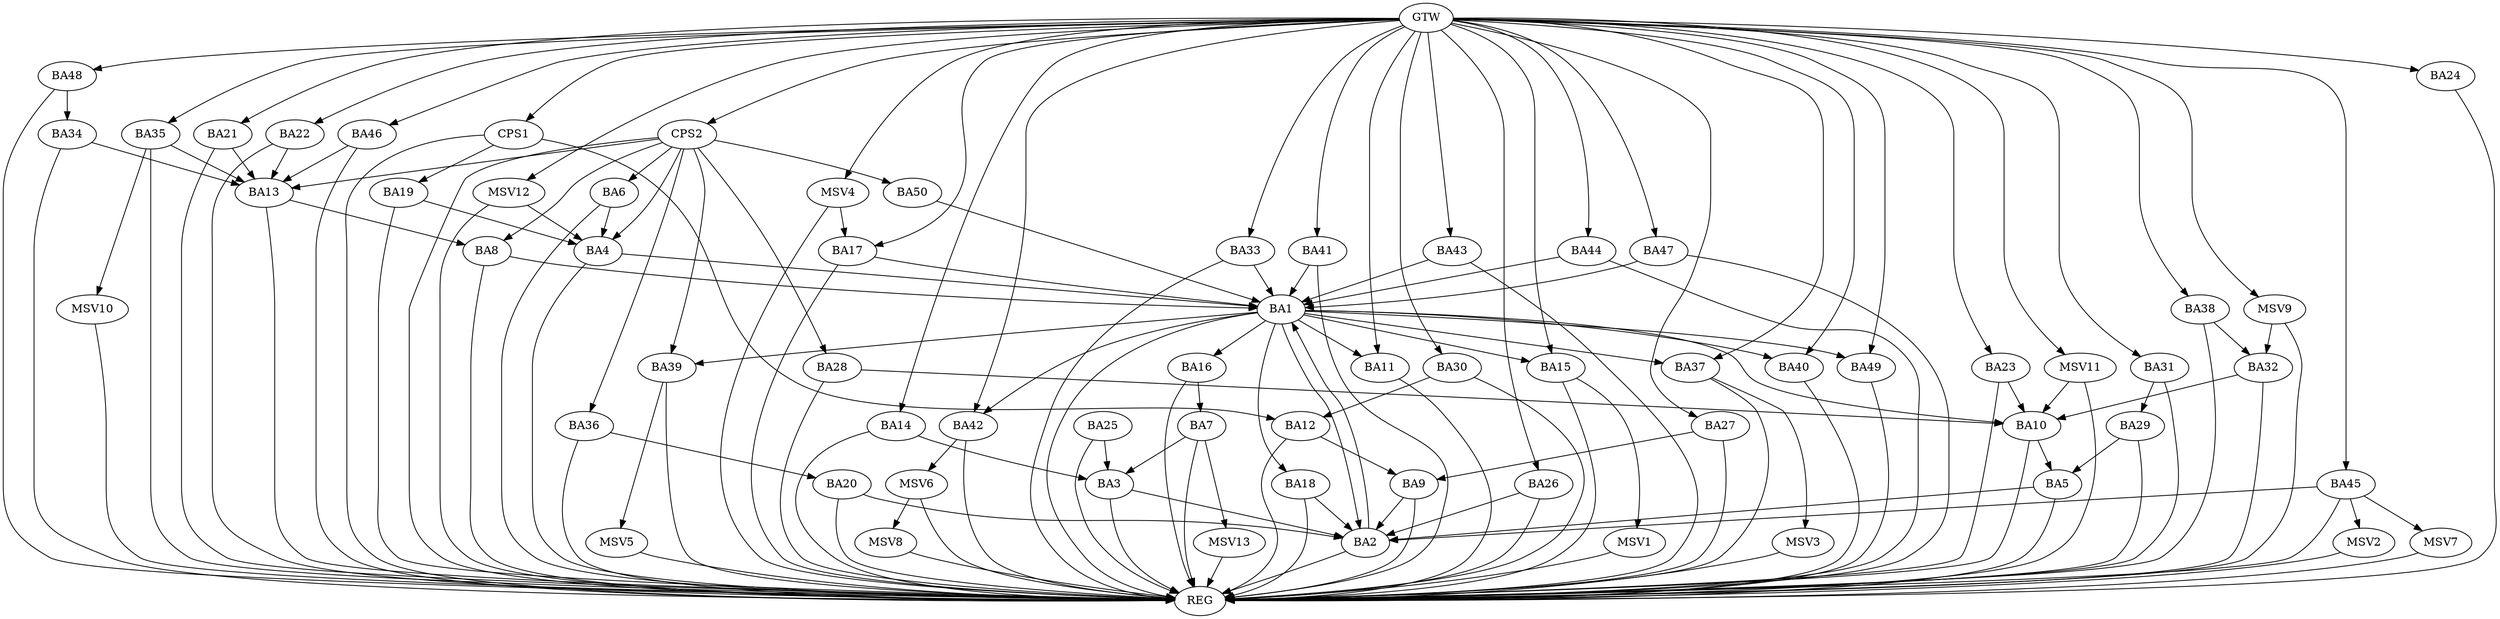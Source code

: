 strict digraph G {
  BA1 [ label="BA1" ];
  BA2 [ label="BA2" ];
  BA3 [ label="BA3" ];
  BA4 [ label="BA4" ];
  BA5 [ label="BA5" ];
  BA6 [ label="BA6" ];
  BA7 [ label="BA7" ];
  BA8 [ label="BA8" ];
  BA9 [ label="BA9" ];
  BA10 [ label="BA10" ];
  BA11 [ label="BA11" ];
  BA12 [ label="BA12" ];
  BA13 [ label="BA13" ];
  BA14 [ label="BA14" ];
  BA15 [ label="BA15" ];
  BA16 [ label="BA16" ];
  BA17 [ label="BA17" ];
  BA18 [ label="BA18" ];
  BA19 [ label="BA19" ];
  BA20 [ label="BA20" ];
  BA21 [ label="BA21" ];
  BA22 [ label="BA22" ];
  BA23 [ label="BA23" ];
  BA24 [ label="BA24" ];
  BA25 [ label="BA25" ];
  BA26 [ label="BA26" ];
  BA27 [ label="BA27" ];
  BA28 [ label="BA28" ];
  BA29 [ label="BA29" ];
  BA30 [ label="BA30" ];
  BA31 [ label="BA31" ];
  BA32 [ label="BA32" ];
  BA33 [ label="BA33" ];
  BA34 [ label="BA34" ];
  BA35 [ label="BA35" ];
  BA36 [ label="BA36" ];
  BA37 [ label="BA37" ];
  BA38 [ label="BA38" ];
  BA39 [ label="BA39" ];
  BA40 [ label="BA40" ];
  BA41 [ label="BA41" ];
  BA42 [ label="BA42" ];
  BA43 [ label="BA43" ];
  BA44 [ label="BA44" ];
  BA45 [ label="BA45" ];
  BA46 [ label="BA46" ];
  BA47 [ label="BA47" ];
  BA48 [ label="BA48" ];
  BA49 [ label="BA49" ];
  BA50 [ label="BA50" ];
  CPS1 [ label="CPS1" ];
  CPS2 [ label="CPS2" ];
  GTW [ label="GTW" ];
  REG [ label="REG" ];
  MSV1 [ label="MSV1" ];
  MSV2 [ label="MSV2" ];
  MSV3 [ label="MSV3" ];
  MSV4 [ label="MSV4" ];
  MSV5 [ label="MSV5" ];
  MSV6 [ label="MSV6" ];
  MSV7 [ label="MSV7" ];
  MSV8 [ label="MSV8" ];
  MSV9 [ label="MSV9" ];
  MSV10 [ label="MSV10" ];
  MSV11 [ label="MSV11" ];
  MSV12 [ label="MSV12" ];
  MSV13 [ label="MSV13" ];
  BA1 -> BA2;
  BA2 -> BA1;
  BA3 -> BA2;
  BA4 -> BA1;
  BA5 -> BA2;
  BA6 -> BA4;
  BA7 -> BA3;
  BA8 -> BA1;
  BA9 -> BA2;
  BA10 -> BA5;
  BA12 -> BA9;
  BA13 -> BA8;
  BA14 -> BA3;
  BA16 -> BA7;
  BA17 -> BA1;
  BA18 -> BA2;
  BA19 -> BA4;
  BA20 -> BA2;
  BA21 -> BA13;
  BA22 -> BA13;
  BA23 -> BA10;
  BA25 -> BA3;
  BA26 -> BA2;
  BA27 -> BA9;
  BA28 -> BA10;
  BA29 -> BA5;
  BA30 -> BA12;
  BA31 -> BA29;
  BA32 -> BA10;
  BA33 -> BA1;
  BA34 -> BA13;
  BA35 -> BA13;
  BA36 -> BA20;
  BA38 -> BA32;
  BA41 -> BA1;
  BA43 -> BA1;
  BA44 -> BA1;
  BA45 -> BA2;
  BA46 -> BA13;
  BA47 -> BA1;
  BA48 -> BA34;
  BA50 -> BA1;
  CPS1 -> BA19;
  CPS1 -> BA12;
  CPS2 -> BA28;
  CPS2 -> BA39;
  CPS2 -> BA13;
  CPS2 -> BA36;
  CPS2 -> BA50;
  CPS2 -> BA6;
  CPS2 -> BA8;
  CPS2 -> BA4;
  GTW -> BA11;
  GTW -> BA14;
  GTW -> BA15;
  GTW -> BA17;
  GTW -> BA21;
  GTW -> BA22;
  GTW -> BA23;
  GTW -> BA24;
  GTW -> BA26;
  GTW -> BA27;
  GTW -> BA30;
  GTW -> BA31;
  GTW -> BA33;
  GTW -> BA35;
  GTW -> BA37;
  GTW -> BA38;
  GTW -> BA40;
  GTW -> BA41;
  GTW -> BA42;
  GTW -> BA43;
  GTW -> BA44;
  GTW -> BA45;
  GTW -> BA46;
  GTW -> BA47;
  GTW -> BA48;
  GTW -> BA49;
  GTW -> CPS1;
  GTW -> CPS2;
  BA1 -> REG;
  BA2 -> REG;
  BA3 -> REG;
  BA4 -> REG;
  BA5 -> REG;
  BA6 -> REG;
  BA7 -> REG;
  BA8 -> REG;
  BA9 -> REG;
  BA10 -> REG;
  BA11 -> REG;
  BA12 -> REG;
  BA13 -> REG;
  BA14 -> REG;
  BA15 -> REG;
  BA16 -> REG;
  BA17 -> REG;
  BA18 -> REG;
  BA19 -> REG;
  BA20 -> REG;
  BA21 -> REG;
  BA22 -> REG;
  BA23 -> REG;
  BA24 -> REG;
  BA25 -> REG;
  BA26 -> REG;
  BA27 -> REG;
  BA28 -> REG;
  BA29 -> REG;
  BA30 -> REG;
  BA31 -> REG;
  BA32 -> REG;
  BA33 -> REG;
  BA34 -> REG;
  BA35 -> REG;
  BA36 -> REG;
  BA37 -> REG;
  BA38 -> REG;
  BA39 -> REG;
  BA40 -> REG;
  BA41 -> REG;
  BA42 -> REG;
  BA43 -> REG;
  BA44 -> REG;
  BA45 -> REG;
  BA46 -> REG;
  BA47 -> REG;
  BA48 -> REG;
  BA49 -> REG;
  CPS1 -> REG;
  CPS2 -> REG;
  BA1 -> BA11;
  BA1 -> BA18;
  BA1 -> BA10;
  BA1 -> BA15;
  BA1 -> BA49;
  BA1 -> BA37;
  BA1 -> BA16;
  BA1 -> BA42;
  BA1 -> BA39;
  BA1 -> BA40;
  BA15 -> MSV1;
  MSV1 -> REG;
  BA45 -> MSV2;
  MSV2 -> REG;
  BA37 -> MSV3;
  MSV3 -> REG;
  MSV4 -> BA17;
  GTW -> MSV4;
  MSV4 -> REG;
  BA39 -> MSV5;
  MSV5 -> REG;
  BA42 -> MSV6;
  MSV6 -> REG;
  BA45 -> MSV7;
  MSV7 -> REG;
  MSV6 -> MSV8;
  MSV8 -> REG;
  MSV9 -> BA32;
  GTW -> MSV9;
  MSV9 -> REG;
  BA35 -> MSV10;
  MSV10 -> REG;
  MSV11 -> BA10;
  GTW -> MSV11;
  MSV11 -> REG;
  MSV12 -> BA4;
  GTW -> MSV12;
  MSV12 -> REG;
  BA7 -> MSV13;
  MSV13 -> REG;
}
